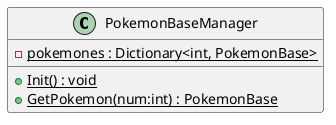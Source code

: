 @startuml
class PokemonBaseManager {
    {static} - pokemones : Dictionary<int, PokemonBase>
    + {static} Init() : void
    + {static} GetPokemon(num:int) : PokemonBase
}
@enduml
